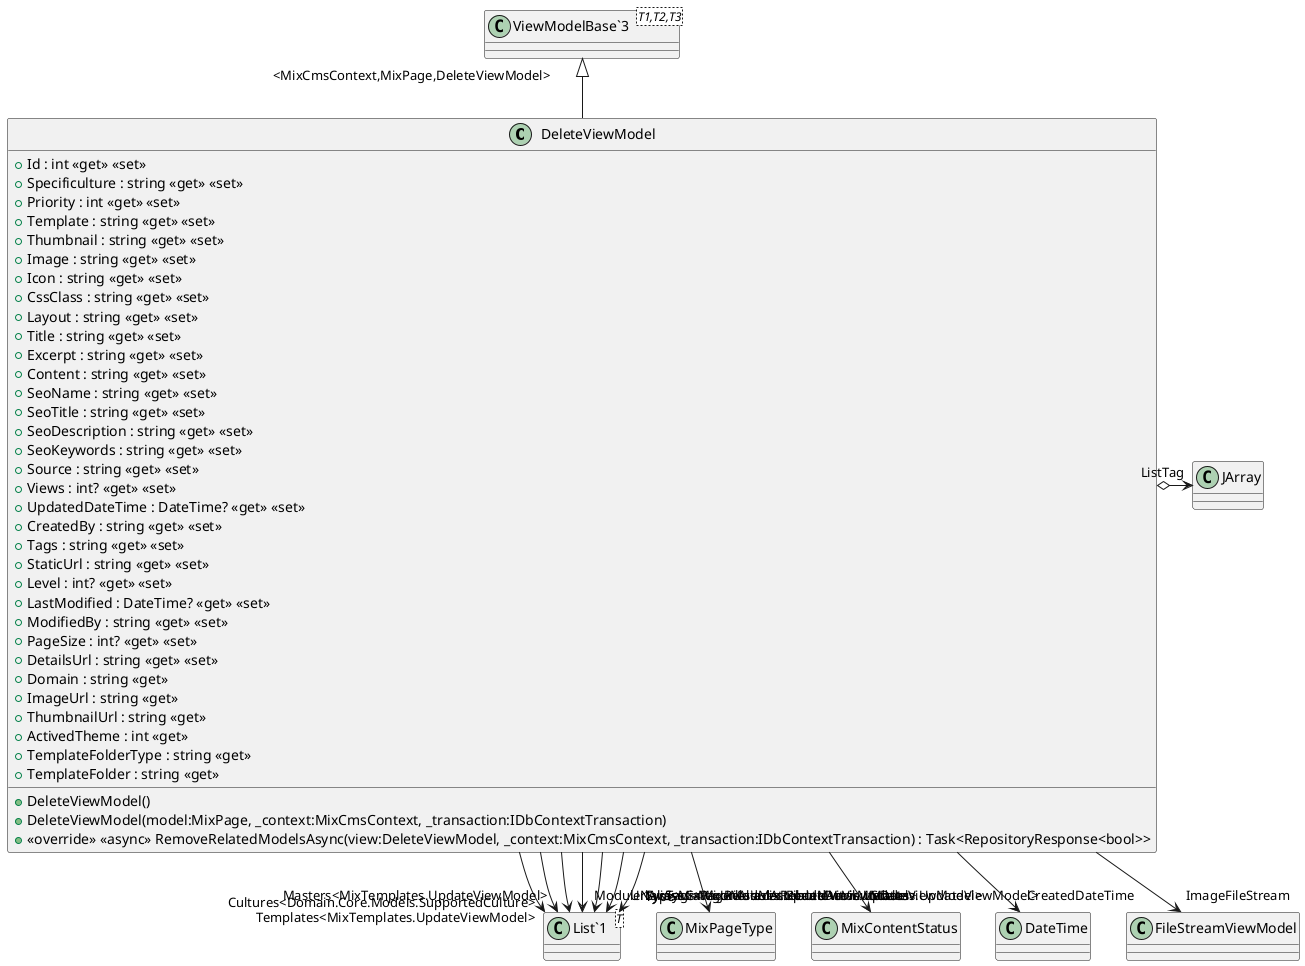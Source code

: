 @startuml
class DeleteViewModel {
    + Id : int <<get>> <<set>>
    + Specificulture : string <<get>> <<set>>
    + Priority : int <<get>> <<set>>
    + Template : string <<get>> <<set>>
    + Thumbnail : string <<get>> <<set>>
    + Image : string <<get>> <<set>>
    + Icon : string <<get>> <<set>>
    + CssClass : string <<get>> <<set>>
    + Layout : string <<get>> <<set>>
    + Title : string <<get>> <<set>>
    + Excerpt : string <<get>> <<set>>
    + Content : string <<get>> <<set>>
    + SeoName : string <<get>> <<set>>
    + SeoTitle : string <<get>> <<set>>
    + SeoDescription : string <<get>> <<set>>
    + SeoKeywords : string <<get>> <<set>>
    + Source : string <<get>> <<set>>
    + Views : int? <<get>> <<set>>
    + UpdatedDateTime : DateTime? <<get>> <<set>>
    + CreatedBy : string <<get>> <<set>>
    + Tags : string <<get>> <<set>>
    + StaticUrl : string <<get>> <<set>>
    + Level : int? <<get>> <<set>>
    + LastModified : DateTime? <<get>> <<set>>
    + ModifiedBy : string <<get>> <<set>>
    + PageSize : int? <<get>> <<set>>
    + DetailsUrl : string <<get>> <<set>>
    + Domain : string <<get>>
    + ImageUrl : string <<get>>
    + ThumbnailUrl : string <<get>>
    + ActivedTheme : int <<get>>
    + TemplateFolderType : string <<get>>
    + TemplateFolder : string <<get>>
    + DeleteViewModel()
    + DeleteViewModel(model:MixPage, _context:MixCmsContext, _transaction:IDbContextTransaction)
    + <<override>> <<async>> RemoveRelatedModelsAsync(view:DeleteViewModel, _context:MixCmsContext, _transaction:IDbContextTransaction) : Task<RepositoryResponse<bool>>
}
class "ViewModelBase`3"<T1,T2,T3> {
}
class "List`1"<T> {
}
"ViewModelBase`3" "<MixCmsContext,MixPage,DeleteViewModel>" <|-- DeleteViewModel
DeleteViewModel --> "Cultures<Domain.Core.Models.SupportedCulture>" "List`1"
DeleteViewModel --> "Type" MixPageType
DeleteViewModel --> "Status" MixContentStatus
DeleteViewModel --> "CreatedDateTime" DateTime
DeleteViewModel --> "ModuleNavs<MixPageModules.ReadMvcViewModel>" "List`1"
DeleteViewModel o-> "ListTag" JArray
DeleteViewModel --> "ImageFileStream" FileStreamViewModel
DeleteViewModel --> "Templates<MixTemplates.UpdateViewModel>" "List`1"
DeleteViewModel --> "Masters<MixTemplates.UpdateViewModel>" "List`1"
DeleteViewModel --> "UrlAliases<MixUrlAliases.UpdateViewModel>" "List`1"
DeleteViewModel --> "SysCategories<MixRelatedAttributeDatas.UpdateViewModel>" "List`1"
DeleteViewModel --> "SysTags<MixRelatedAttributeDatas.UpdateViewModel>" "List`1"
@enduml
